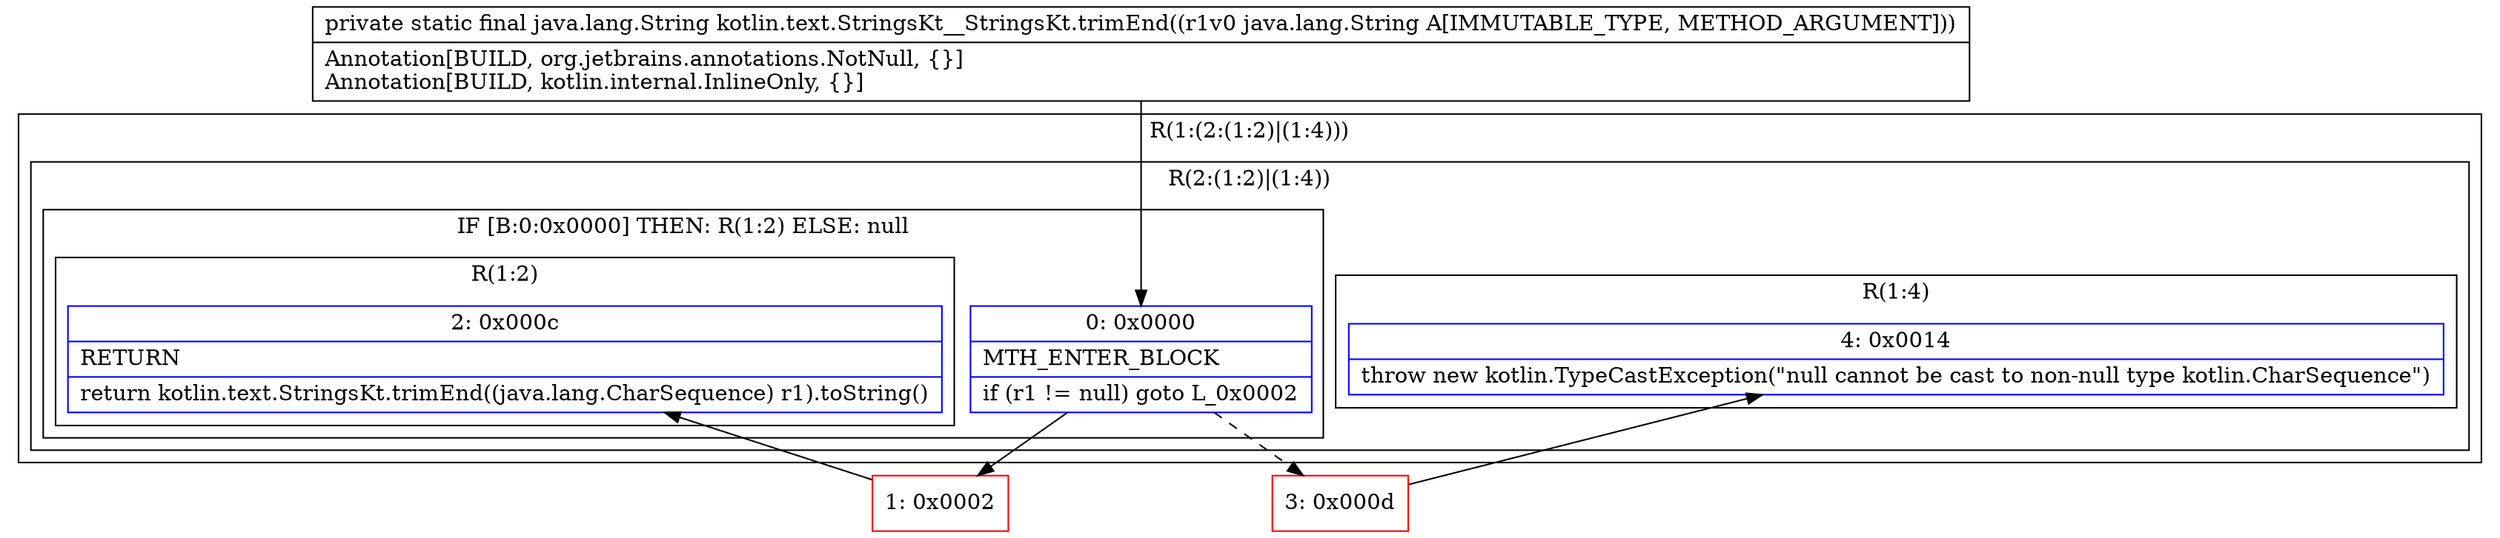 digraph "CFG forkotlin.text.StringsKt__StringsKt.trimEnd(Ljava\/lang\/String;)Ljava\/lang\/String;" {
subgraph cluster_Region_546345627 {
label = "R(1:(2:(1:2)|(1:4)))";
node [shape=record,color=blue];
subgraph cluster_Region_1325306153 {
label = "R(2:(1:2)|(1:4))";
node [shape=record,color=blue];
subgraph cluster_IfRegion_1464669790 {
label = "IF [B:0:0x0000] THEN: R(1:2) ELSE: null";
node [shape=record,color=blue];
Node_0 [shape=record,label="{0\:\ 0x0000|MTH_ENTER_BLOCK\l|if (r1 != null) goto L_0x0002\l}"];
subgraph cluster_Region_2034054977 {
label = "R(1:2)";
node [shape=record,color=blue];
Node_2 [shape=record,label="{2\:\ 0x000c|RETURN\l|return kotlin.text.StringsKt.trimEnd((java.lang.CharSequence) r1).toString()\l}"];
}
}
subgraph cluster_Region_1570596535 {
label = "R(1:4)";
node [shape=record,color=blue];
Node_4 [shape=record,label="{4\:\ 0x0014|throw new kotlin.TypeCastException(\"null cannot be cast to non\-null type kotlin.CharSequence\")\l}"];
}
}
}
Node_1 [shape=record,color=red,label="{1\:\ 0x0002}"];
Node_3 [shape=record,color=red,label="{3\:\ 0x000d}"];
MethodNode[shape=record,label="{private static final java.lang.String kotlin.text.StringsKt__StringsKt.trimEnd((r1v0 java.lang.String A[IMMUTABLE_TYPE, METHOD_ARGUMENT]))  | Annotation[BUILD, org.jetbrains.annotations.NotNull, \{\}]\lAnnotation[BUILD, kotlin.internal.InlineOnly, \{\}]\l}"];
MethodNode -> Node_0;
Node_0 -> Node_1;
Node_0 -> Node_3[style=dashed];
Node_1 -> Node_2;
Node_3 -> Node_4;
}

